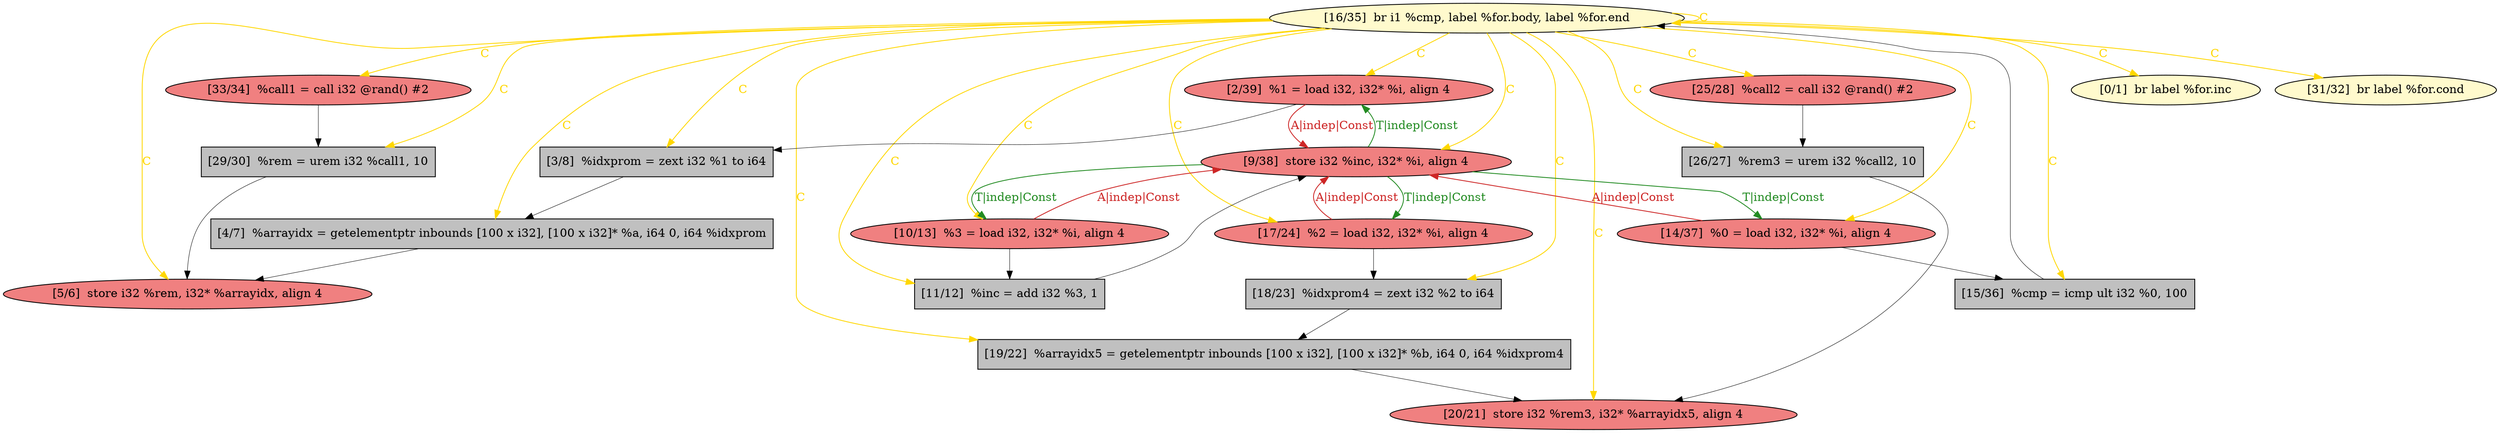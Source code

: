 
digraph G {


node290 [fillcolor=grey,label="[4/7]  %arrayidx = getelementptr inbounds [100 x i32], [100 x i32]* %a, i64 0, i64 %idxprom",shape=rectangle,style=filled ]
node279 [fillcolor=lemonchiffon,label="[16/35]  br i1 %cmp, label %for.body, label %for.end",shape=ellipse,style=filled ]
node275 [fillcolor=lightcoral,label="[2/39]  %1 = load i32, i32* %i, align 4",shape=ellipse,style=filled ]
node292 [fillcolor=lightcoral,label="[20/21]  store i32 %rem3, i32* %arrayidx5, align 4",shape=ellipse,style=filled ]
node284 [fillcolor=grey,label="[29/30]  %rem = urem i32 %call1, 10",shape=rectangle,style=filled ]
node276 [fillcolor=grey,label="[19/22]  %arrayidx5 = getelementptr inbounds [100 x i32], [100 x i32]* %b, i64 0, i64 %idxprom4",shape=rectangle,style=filled ]
node285 [fillcolor=grey,label="[18/23]  %idxprom4 = zext i32 %2 to i64",shape=rectangle,style=filled ]
node274 [fillcolor=lemonchiffon,label="[0/1]  br label %for.inc",shape=ellipse,style=filled ]
node277 [fillcolor=lightcoral,label="[17/24]  %2 = load i32, i32* %i, align 4",shape=ellipse,style=filled ]
node291 [fillcolor=lightcoral,label="[5/6]  store i32 %rem, i32* %arrayidx, align 4",shape=ellipse,style=filled ]
node280 [fillcolor=lightcoral,label="[10/13]  %3 = load i32, i32* %i, align 4",shape=ellipse,style=filled ]
node281 [fillcolor=lightcoral,label="[14/37]  %0 = load i32, i32* %i, align 4",shape=ellipse,style=filled ]
node289 [fillcolor=lightcoral,label="[9/38]  store i32 %inc, i32* %i, align 4",shape=ellipse,style=filled ]
node278 [fillcolor=grey,label="[3/8]  %idxprom = zext i32 %1 to i64",shape=rectangle,style=filled ]
node282 [fillcolor=lemonchiffon,label="[31/32]  br label %for.cond",shape=ellipse,style=filled ]
node293 [fillcolor=lightcoral,label="[25/28]  %call2 = call i32 @rand() #2",shape=ellipse,style=filled ]
node283 [fillcolor=grey,label="[11/12]  %inc = add i32 %3, 1",shape=rectangle,style=filled ]
node288 [fillcolor=grey,label="[26/27]  %rem3 = urem i32 %call2, 10",shape=rectangle,style=filled ]
node286 [fillcolor=lightcoral,label="[33/34]  %call1 = call i32 @rand() #2",shape=ellipse,style=filled ]
node287 [fillcolor=grey,label="[15/36]  %cmp = icmp ult i32 %0, 100",shape=rectangle,style=filled ]

node279->node293 [style=solid,color=gold,label="C",penwidth=1.0,fontcolor=gold ]
node281->node287 [style=solid,color=black,label="",penwidth=0.5,fontcolor=black ]
node283->node289 [style=solid,color=black,label="",penwidth=0.5,fontcolor=black ]
node279->node291 [style=solid,color=gold,label="C",penwidth=1.0,fontcolor=gold ]
node275->node278 [style=solid,color=black,label="",penwidth=0.5,fontcolor=black ]
node275->node289 [style=solid,color=firebrick3,label="A|indep|Const",penwidth=1.0,fontcolor=firebrick3 ]
node279->node289 [style=solid,color=gold,label="C",penwidth=1.0,fontcolor=gold ]
node288->node292 [style=solid,color=black,label="",penwidth=0.5,fontcolor=black ]
node278->node290 [style=solid,color=black,label="",penwidth=0.5,fontcolor=black ]
node279->node274 [style=solid,color=gold,label="C",penwidth=1.0,fontcolor=gold ]
node279->node275 [style=solid,color=gold,label="C",penwidth=1.0,fontcolor=gold ]
node285->node276 [style=solid,color=black,label="",penwidth=0.5,fontcolor=black ]
node276->node292 [style=solid,color=black,label="",penwidth=0.5,fontcolor=black ]
node279->node281 [style=solid,color=gold,label="C",penwidth=1.0,fontcolor=gold ]
node279->node287 [style=solid,color=gold,label="C",penwidth=1.0,fontcolor=gold ]
node279->node292 [style=solid,color=gold,label="C",penwidth=1.0,fontcolor=gold ]
node279->node276 [style=solid,color=gold,label="C",penwidth=1.0,fontcolor=gold ]
node279->node286 [style=solid,color=gold,label="C",penwidth=1.0,fontcolor=gold ]
node287->node279 [style=solid,color=black,label="",penwidth=0.5,fontcolor=black ]
node279->node285 [style=solid,color=gold,label="C",penwidth=1.0,fontcolor=gold ]
node284->node291 [style=solid,color=black,label="",penwidth=0.5,fontcolor=black ]
node289->node280 [style=solid,color=forestgreen,label="T|indep|Const",penwidth=1.0,fontcolor=forestgreen ]
node279->node288 [style=solid,color=gold,label="C",penwidth=1.0,fontcolor=gold ]
node280->node283 [style=solid,color=black,label="",penwidth=0.5,fontcolor=black ]
node279->node277 [style=solid,color=gold,label="C",penwidth=1.0,fontcolor=gold ]
node279->node284 [style=solid,color=gold,label="C",penwidth=1.0,fontcolor=gold ]
node293->node288 [style=solid,color=black,label="",penwidth=0.5,fontcolor=black ]
node279->node290 [style=solid,color=gold,label="C",penwidth=1.0,fontcolor=gold ]
node289->node281 [style=solid,color=forestgreen,label="T|indep|Const",penwidth=1.0,fontcolor=forestgreen ]
node289->node275 [style=solid,color=forestgreen,label="T|indep|Const",penwidth=1.0,fontcolor=forestgreen ]
node277->node285 [style=solid,color=black,label="",penwidth=0.5,fontcolor=black ]
node279->node280 [style=solid,color=gold,label="C",penwidth=1.0,fontcolor=gold ]
node290->node291 [style=solid,color=black,label="",penwidth=0.5,fontcolor=black ]
node286->node284 [style=solid,color=black,label="",penwidth=0.5,fontcolor=black ]
node280->node289 [style=solid,color=firebrick3,label="A|indep|Const",penwidth=1.0,fontcolor=firebrick3 ]
node279->node279 [style=solid,color=gold,label="C",penwidth=1.0,fontcolor=gold ]
node289->node277 [style=solid,color=forestgreen,label="T|indep|Const",penwidth=1.0,fontcolor=forestgreen ]
node279->node283 [style=solid,color=gold,label="C",penwidth=1.0,fontcolor=gold ]
node279->node282 [style=solid,color=gold,label="C",penwidth=1.0,fontcolor=gold ]
node279->node278 [style=solid,color=gold,label="C",penwidth=1.0,fontcolor=gold ]
node281->node289 [style=solid,color=firebrick3,label="A|indep|Const",penwidth=1.0,fontcolor=firebrick3 ]
node277->node289 [style=solid,color=firebrick3,label="A|indep|Const",penwidth=1.0,fontcolor=firebrick3 ]


}
